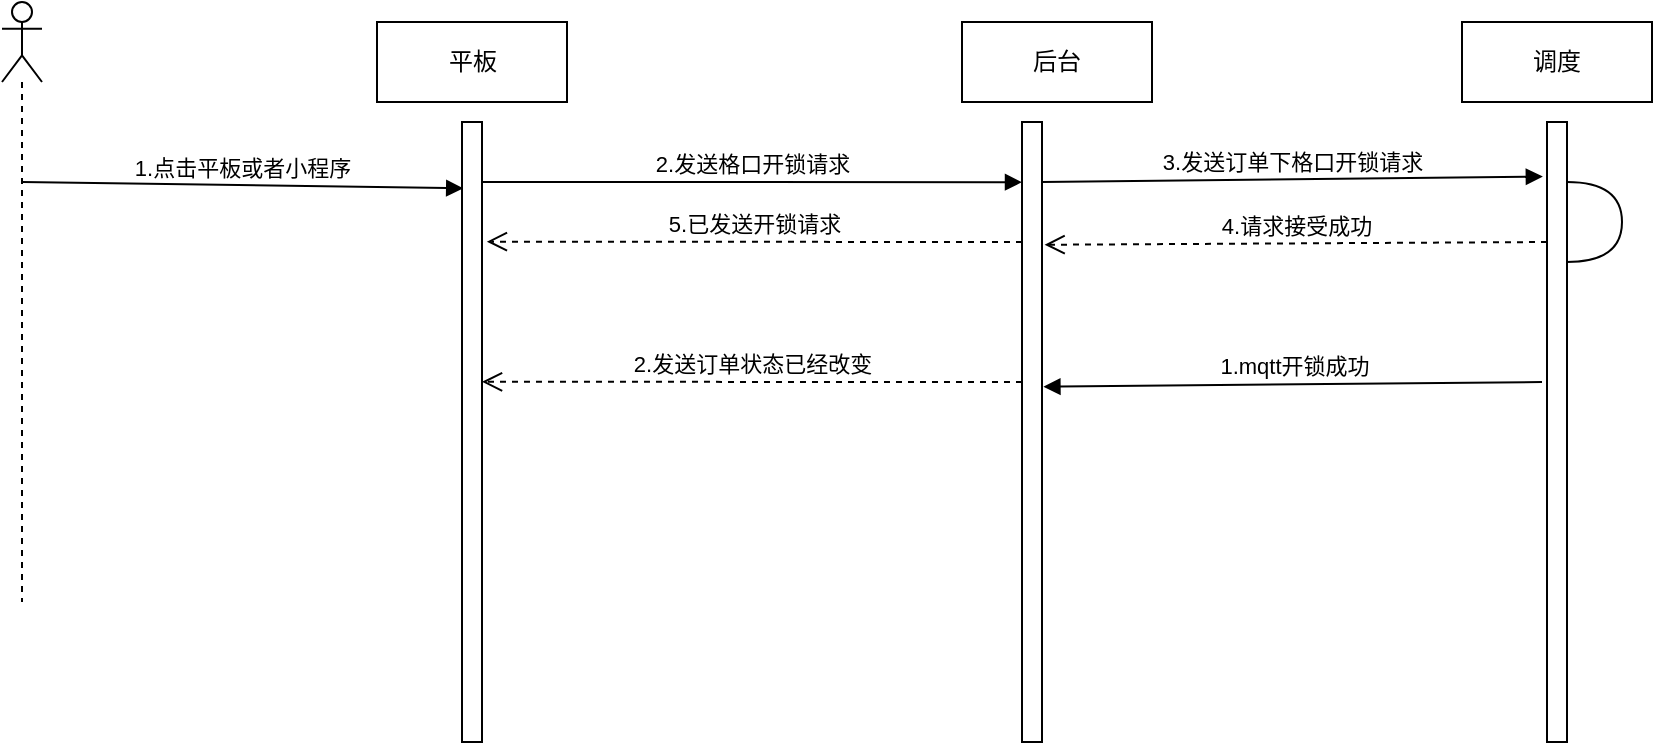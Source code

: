 <mxfile>
    <diagram id="m4v-pFkPwFD-l12nB0Ih" name="第 1 页">
        <mxGraphModel dx="1651" dy="1175" grid="1" gridSize="10" guides="1" tooltips="1" connect="1" arrows="1" fold="1" page="1" pageScale="1" pageWidth="3300" pageHeight="4681" math="0" shadow="0">
            <root>
                <mxCell id="0"/>
                <mxCell id="1" parent="0"/>
                <mxCell id="3" value="" style="html=1;points=[];perimeter=orthogonalPerimeter;" parent="1" vertex="1">
                    <mxGeometry x="1430" y="2420" width="10" height="310" as="geometry"/>
                </mxCell>
                <mxCell id="4" value="" style="html=1;points=[];perimeter=orthogonalPerimeter;" parent="1" vertex="1">
                    <mxGeometry x="1150" y="2420" width="10" height="310" as="geometry"/>
                </mxCell>
                <mxCell id="6" value="" style="shape=umlLifeline;participant=umlActor;perimeter=lifelinePerimeter;whiteSpace=wrap;html=1;container=1;collapsible=0;recursiveResize=0;verticalAlign=top;spacingTop=36;outlineConnect=0;" parent="1" vertex="1">
                    <mxGeometry x="920" y="2360" width="20" height="300" as="geometry"/>
                </mxCell>
                <mxCell id="7" value="1.点击平板或者小程序" style="html=1;verticalAlign=bottom;endArrow=block;entryX=0.06;entryY=0.107;entryDx=0;entryDy=0;entryPerimeter=0;" parent="1" target="4" edge="1">
                    <mxGeometry width="80" relative="1" as="geometry">
                        <mxPoint x="930" y="2450" as="sourcePoint"/>
                        <mxPoint x="1030" y="2450" as="targetPoint"/>
                        <Array as="points"/>
                    </mxGeometry>
                </mxCell>
                <mxCell id="8" value="平板" style="whiteSpace=wrap;html=1;" parent="1" vertex="1">
                    <mxGeometry x="1107.5" y="2370" width="95" height="40" as="geometry"/>
                </mxCell>
                <mxCell id="9" value="" style="html=1;points=[];perimeter=orthogonalPerimeter;" parent="1" vertex="1">
                    <mxGeometry x="1692.5" y="2420" width="10" height="310" as="geometry"/>
                </mxCell>
                <mxCell id="11" value="后台" style="whiteSpace=wrap;html=1;" parent="1" vertex="1">
                    <mxGeometry x="1400" y="2370" width="95" height="40" as="geometry"/>
                </mxCell>
                <mxCell id="12" value="调度" style="whiteSpace=wrap;html=1;" parent="1" vertex="1">
                    <mxGeometry x="1650" y="2370" width="95" height="40" as="geometry"/>
                </mxCell>
                <mxCell id="13" value="2.发送格口开锁请求" style="html=1;verticalAlign=bottom;endArrow=block;entryX=0;entryY=0.097;entryDx=0;entryDy=0;entryPerimeter=0;" parent="1" target="3" edge="1">
                    <mxGeometry width="80" relative="1" as="geometry">
                        <mxPoint x="1160" y="2450" as="sourcePoint"/>
                        <mxPoint x="1240" y="2450" as="targetPoint"/>
                    </mxGeometry>
                </mxCell>
                <mxCell id="14" value="3.发送订单下格口开锁请求" style="html=1;verticalAlign=bottom;endArrow=block;entryX=-0.207;entryY=0.088;entryDx=0;entryDy=0;entryPerimeter=0;" parent="1" target="9" edge="1">
                    <mxGeometry width="80" relative="1" as="geometry">
                        <mxPoint x="1440" y="2450" as="sourcePoint"/>
                        <mxPoint x="1520" y="2450" as="targetPoint"/>
                    </mxGeometry>
                </mxCell>
                <mxCell id="17" value="" style="shape=requiredInterface;html=1;verticalLabelPosition=bottom;" parent="1" vertex="1">
                    <mxGeometry x="1702.5" y="2450" width="27.5" height="40" as="geometry"/>
                </mxCell>
                <mxCell id="18" value="4.请求接受成功" style="html=1;verticalAlign=bottom;endArrow=open;dashed=1;endSize=8;entryX=1.129;entryY=0.198;entryDx=0;entryDy=0;entryPerimeter=0;" parent="1" target="3" edge="1">
                    <mxGeometry relative="1" as="geometry">
                        <mxPoint x="1692.5" y="2480" as="sourcePoint"/>
                        <mxPoint x="1612.5" y="2480" as="targetPoint"/>
                    </mxGeometry>
                </mxCell>
                <mxCell id="19" value="5.已发送开锁请求" style="html=1;verticalAlign=bottom;endArrow=open;dashed=1;endSize=8;entryX=1.243;entryY=0.193;entryDx=0;entryDy=0;entryPerimeter=0;" parent="1" target="4" edge="1">
                    <mxGeometry relative="1" as="geometry">
                        <mxPoint x="1430" y="2480" as="sourcePoint"/>
                        <mxPoint x="1350" y="2480" as="targetPoint"/>
                    </mxGeometry>
                </mxCell>
                <mxCell id="22" value="1.mqtt开锁成功" style="html=1;verticalAlign=bottom;endArrow=block;entryX=1.071;entryY=0.427;entryDx=0;entryDy=0;entryPerimeter=0;" parent="1" target="3" edge="1">
                    <mxGeometry width="80" relative="1" as="geometry">
                        <mxPoint x="1690" y="2550" as="sourcePoint"/>
                        <mxPoint x="1500" y="2550" as="targetPoint"/>
                    </mxGeometry>
                </mxCell>
                <mxCell id="23" value="2.发送订单状态已经改变" style="html=1;verticalAlign=bottom;endArrow=open;dashed=1;endSize=8;entryX=1;entryY=0.419;entryDx=0;entryDy=0;entryPerimeter=0;" parent="1" target="4" edge="1">
                    <mxGeometry relative="1" as="geometry">
                        <mxPoint x="1430" y="2550" as="sourcePoint"/>
                        <mxPoint x="1350" y="2550" as="targetPoint"/>
                    </mxGeometry>
                </mxCell>
            </root>
        </mxGraphModel>
    </diagram>
</mxfile>